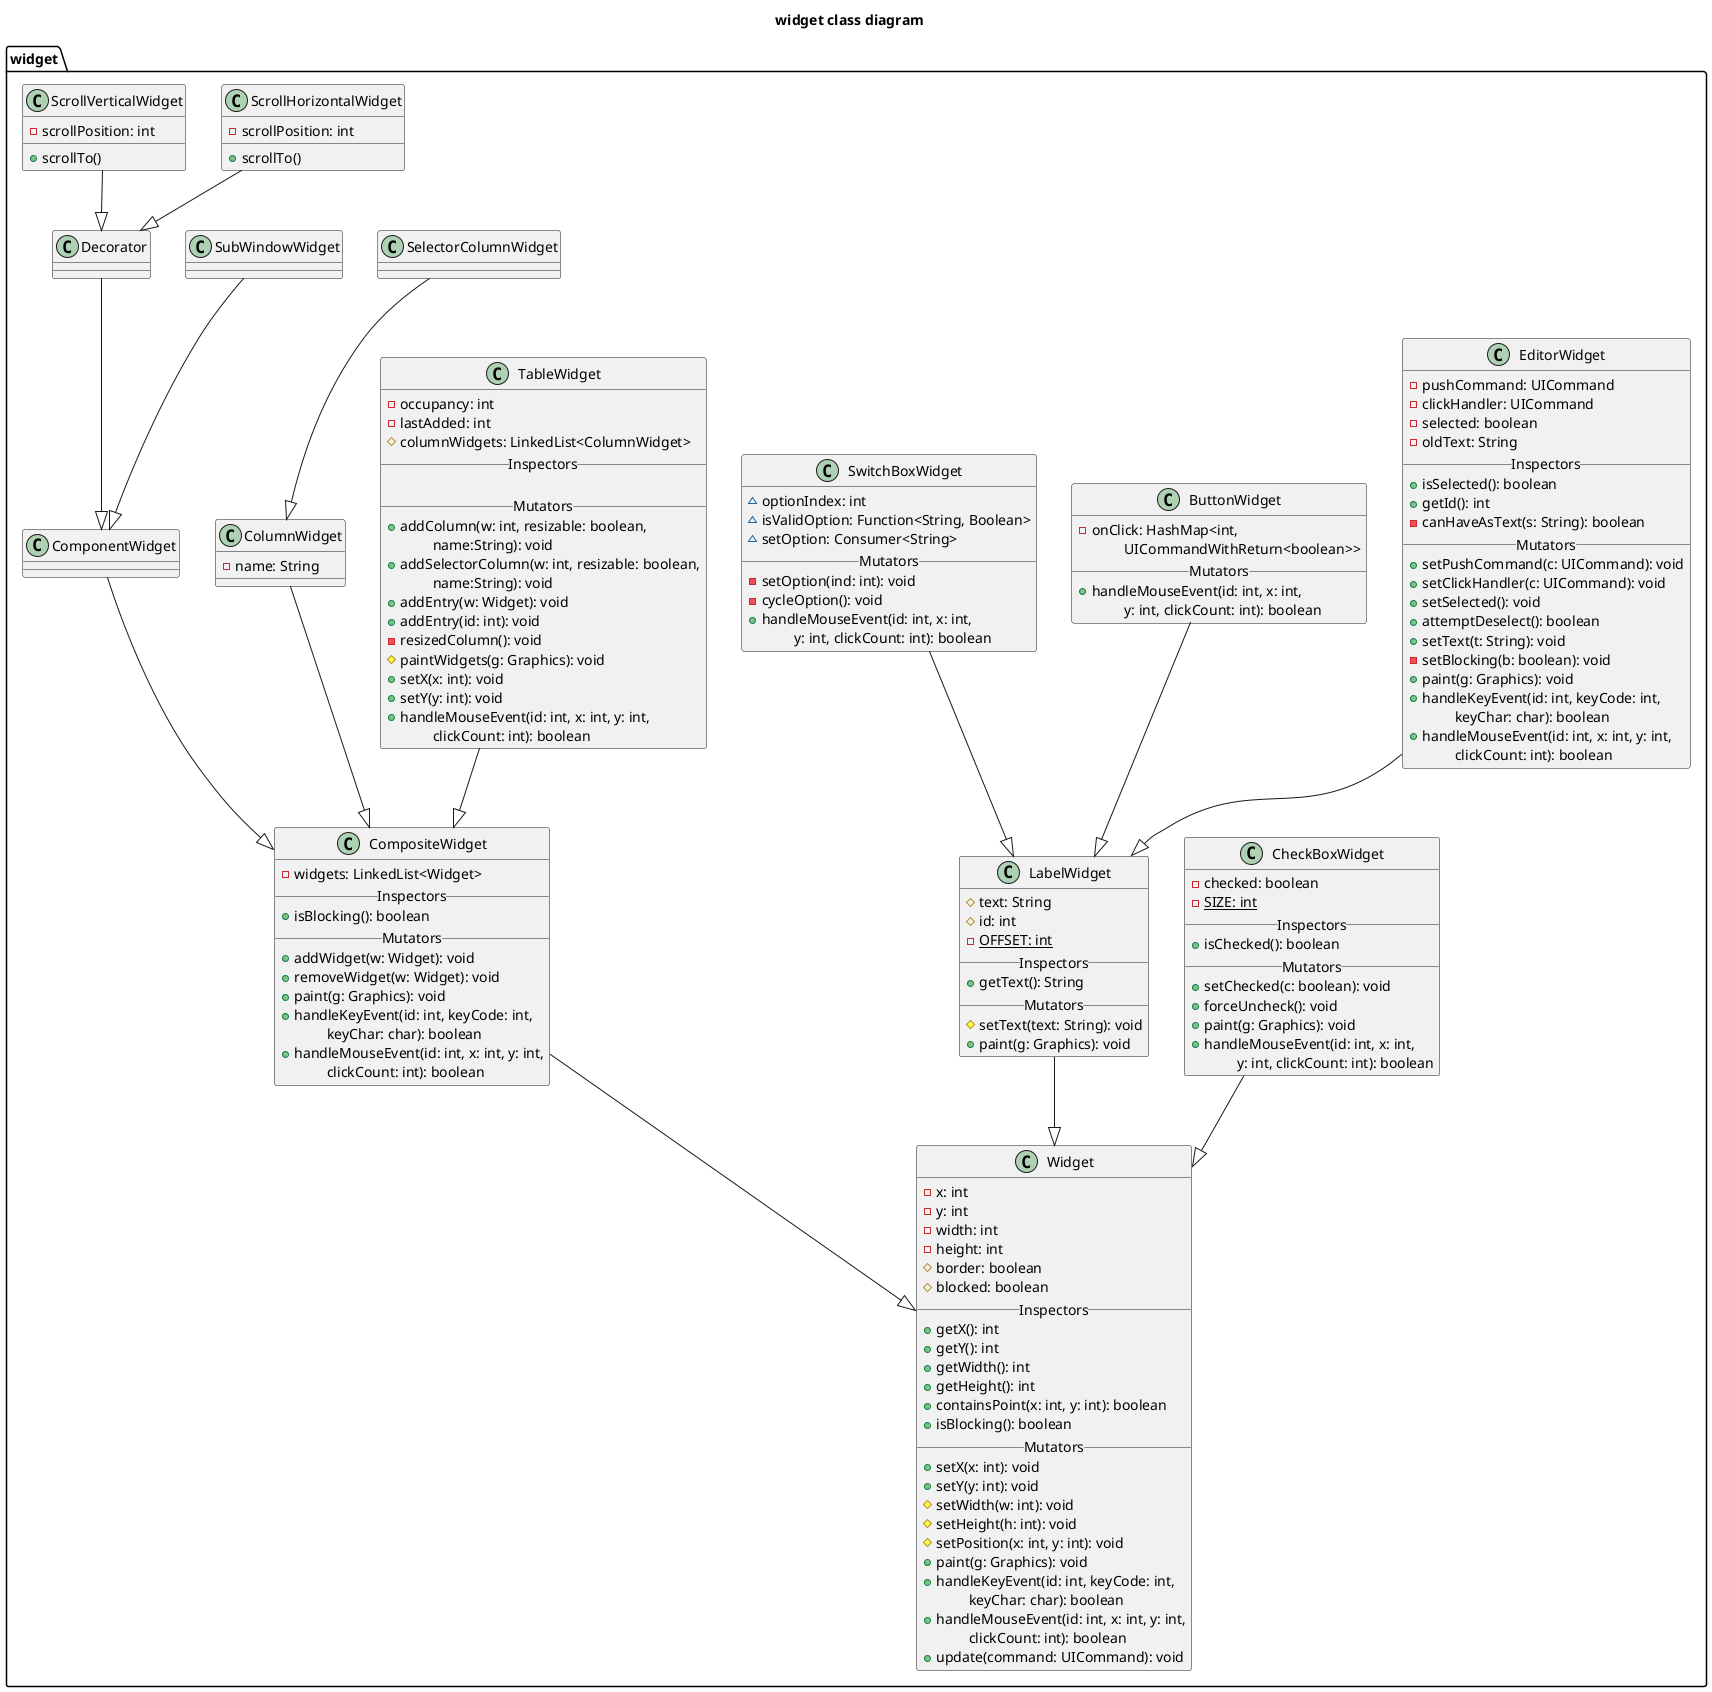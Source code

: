 @startuml
title widget class diagram
package "widget" {

        class Widget {
            -x: int
            -y: int
            -width: int
            -height: int
            #border: boolean
            #blocked: boolean
            __Inspectors__
            +getX(): int
            +getY(): int
            +getWidth(): int
            +getHeight(): int
            +containsPoint(x: int, y: int): boolean
            +isBlocking(): boolean
            __Mutators__
            +setX(x: int): void
            +setY(y: int): void
            #setWidth(w: int): void
            #setHeight(h: int): void
            #setPosition(x: int, y: int): void
            +paint(g: Graphics): void
            +handleKeyEvent(id: int, keyCode: int,
                \t keyChar: char): boolean
            +handleMouseEvent(id: int, x: int, y: int,
                \t clickCount: int): boolean
            +update(command: UICommand): void
        }


        class LabelWidget{
            #text: String
            #id: int
            -{static}OFFSET: int
            __Inspectors__
            +getText(): String
            __Mutators__
            #setText(text: String): void
            +paint(g: Graphics): void
        }
        LabelWidget --|> Widget


        class EditorWidget{
            -pushCommand: UICommand
            -clickHandler: UICommand
            -selected: boolean
            -oldText: String
            __Inspectors__
            +isSelected(): boolean
            +getId(): int
            -canHaveAsText(s: String): boolean
            __Mutators__
            +setPushCommand(c: UICommand): void
            +setClickHandler(c: UICommand): void
            +setSelected(): void
            +attemptDeselect(): boolean
            +setText(t: String): void
            -setBlocking(b: boolean): void
            +paint(g: Graphics): void
            +handleKeyEvent(id: int, keyCode: int,
                \t keyChar: char): boolean
            +handleMouseEvent(id: int, x: int, y: int,
                \t clickCount: int): boolean
        }
        EditorWidget --|> LabelWidget

        class CheckBoxWidget{
            -checked: boolean
            -{static}SIZE: int
            __Inspectors__
            +isChecked(): boolean
            __Mutators__
            +setChecked(c: boolean): void
            +forceUncheck(): void
            +paint(g: Graphics): void
            +handleMouseEvent(id: int, x: int,
                \t y: int, clickCount: int): boolean
        }
        CheckBoxWidget --|> Widget
        class ButtonWidget{
            -onClick: HashMap<int,
                \t UICommandWithReturn<boolean>>
            __Mutators__
            +handleMouseEvent(id: int, x: int,
                            \t y: int, clickCount: int): boolean
        }
        ButtonWidget --|> LabelWidget


        class SwitchBoxWidget{
            ~optionIndex: int
            ~isValidOption: Function<String, Boolean>
            ~setOption: Consumer<String>
            __Mutators__
            -setOption(ind: int): void
            -cycleOption(): void
            +handleMouseEvent(id: int, x: int,
                \t y: int, clickCount: int): boolean
        }
        SwitchBoxWidget --|> LabelWidget

        class CompositeWidget{
            - widgets: LinkedList<Widget>
            __Inspectors__
            +isBlocking(): boolean
            __Mutators__
            + addWidget(w: Widget): void
            + removeWidget(w: Widget): void
            +paint(g: Graphics): void
            +handleKeyEvent(id: int, keyCode: int,
                \t keyChar: char): boolean
            +handleMouseEvent(id: int, x: int, y: int,
                \t clickCount: int): boolean
        }

        CompositeWidget --|> Widget

        class TableWidget{
            -occupancy: int
            -lastAdded: int
            #columnWidgets: LinkedList<ColumnWidget>
            __Inspectors__

            __Mutators__
            +addColumn(w: int, resizable: boolean,
                \t name:String): void
            +addSelectorColumn(w: int, resizable: boolean,
                \t name:String): void
            +addEntry(w: Widget): void
            +addEntry(id: int): void
            -resizedColumn(): void
            #paintWidgets(g: Graphics): void
            +setX(x: int): void
            +setY(y: int): void
            +handleMouseEvent(id: int, x: int, y: int,
                            \t clickCount: int): boolean
        }

        TableWidget --|> CompositeWidget

        class ColumnWidget{
            -name: String
        }

        ColumnWidget --|> CompositeWidget

        class SelectorColumnWidget {

        }

        SelectorColumnWidget --|> ColumnWidget

        class ComponentWidget{
        }

        ComponentWidget --|> CompositeWidget

        class SubWindowWidget{
        }

        SubWindowWidget --|> ComponentWidget


        class Decorator{
        }

        Decorator --|> ComponentWidget

        class ScrollHorizontalWidget{
            - scrollPosition: int
            __
            + scrollTo()
        }

        ScrollHorizontalWidget --|> Decorator

        class ScrollVerticalWidget{
            - scrollPosition: int
            __
            + scrollTo()
        }

        ScrollVerticalWidget --|> Decorator



    }

@enduml